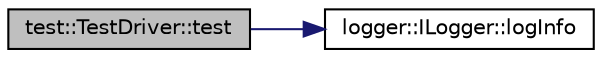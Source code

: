 digraph "test::TestDriver::test"
{
 // LATEX_PDF_SIZE
  edge [fontname="Helvetica",fontsize="10",labelfontname="Helvetica",labelfontsize="10"];
  node [fontname="Helvetica",fontsize="10",shape=record];
  rankdir="LR";
  Node1 [label="test::TestDriver::test",height=0.2,width=0.4,color="black", fillcolor="grey75", style="filled", fontcolor="black",tooltip=" "];
  Node1 -> Node2 [color="midnightblue",fontsize="10",style="solid",fontname="Helvetica"];
  Node2 [label="logger::ILogger::logInfo",height=0.2,width=0.4,color="black", fillcolor="white", style="filled",URL="$classlogger_1_1_i_logger.html#a259415e2a543c87d2669c78d89ffede8",tooltip=" "];
}
